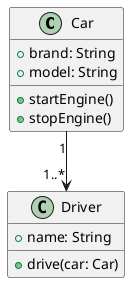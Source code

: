 @startuml
class Car {
+ brand: String
+ model: String
+ startEngine()
+ stopEngine()
}

class Driver {
+ name: String
+ drive(car: Car)
}

Car "1" --> "1..*" Driver
@enduml
